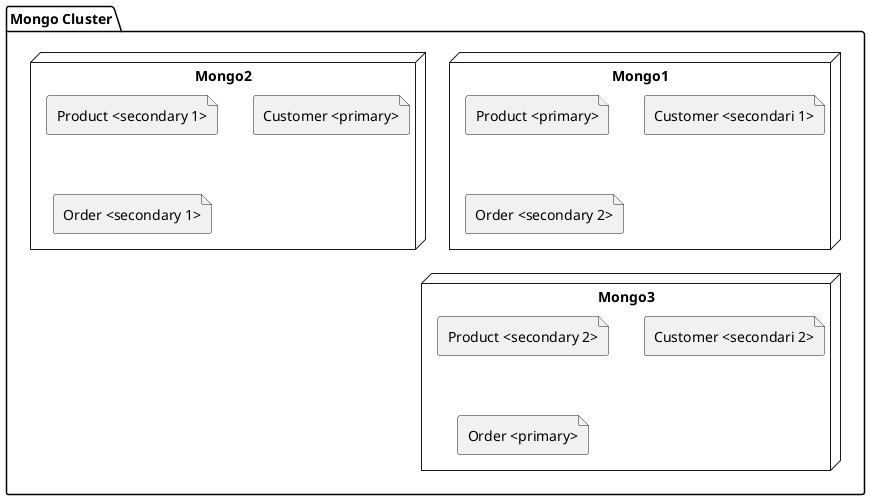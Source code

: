 @startuml

package "Mongo Cluster" {
node Mongo1 {
    file "Product <primary>" 
    file "Customer <secondari 1>"
    file "Order <secondary 2>"
}

node Mongo2 {
    file "Product <secondary 1>"
    file "Customer <primary>"
    file "Order <secondary 1>"
}

node Mongo3 {
    file "Product <secondary 2>"
    file "Customer <secondari 2>"
    file "Order <primary>"
}
}

@enduml